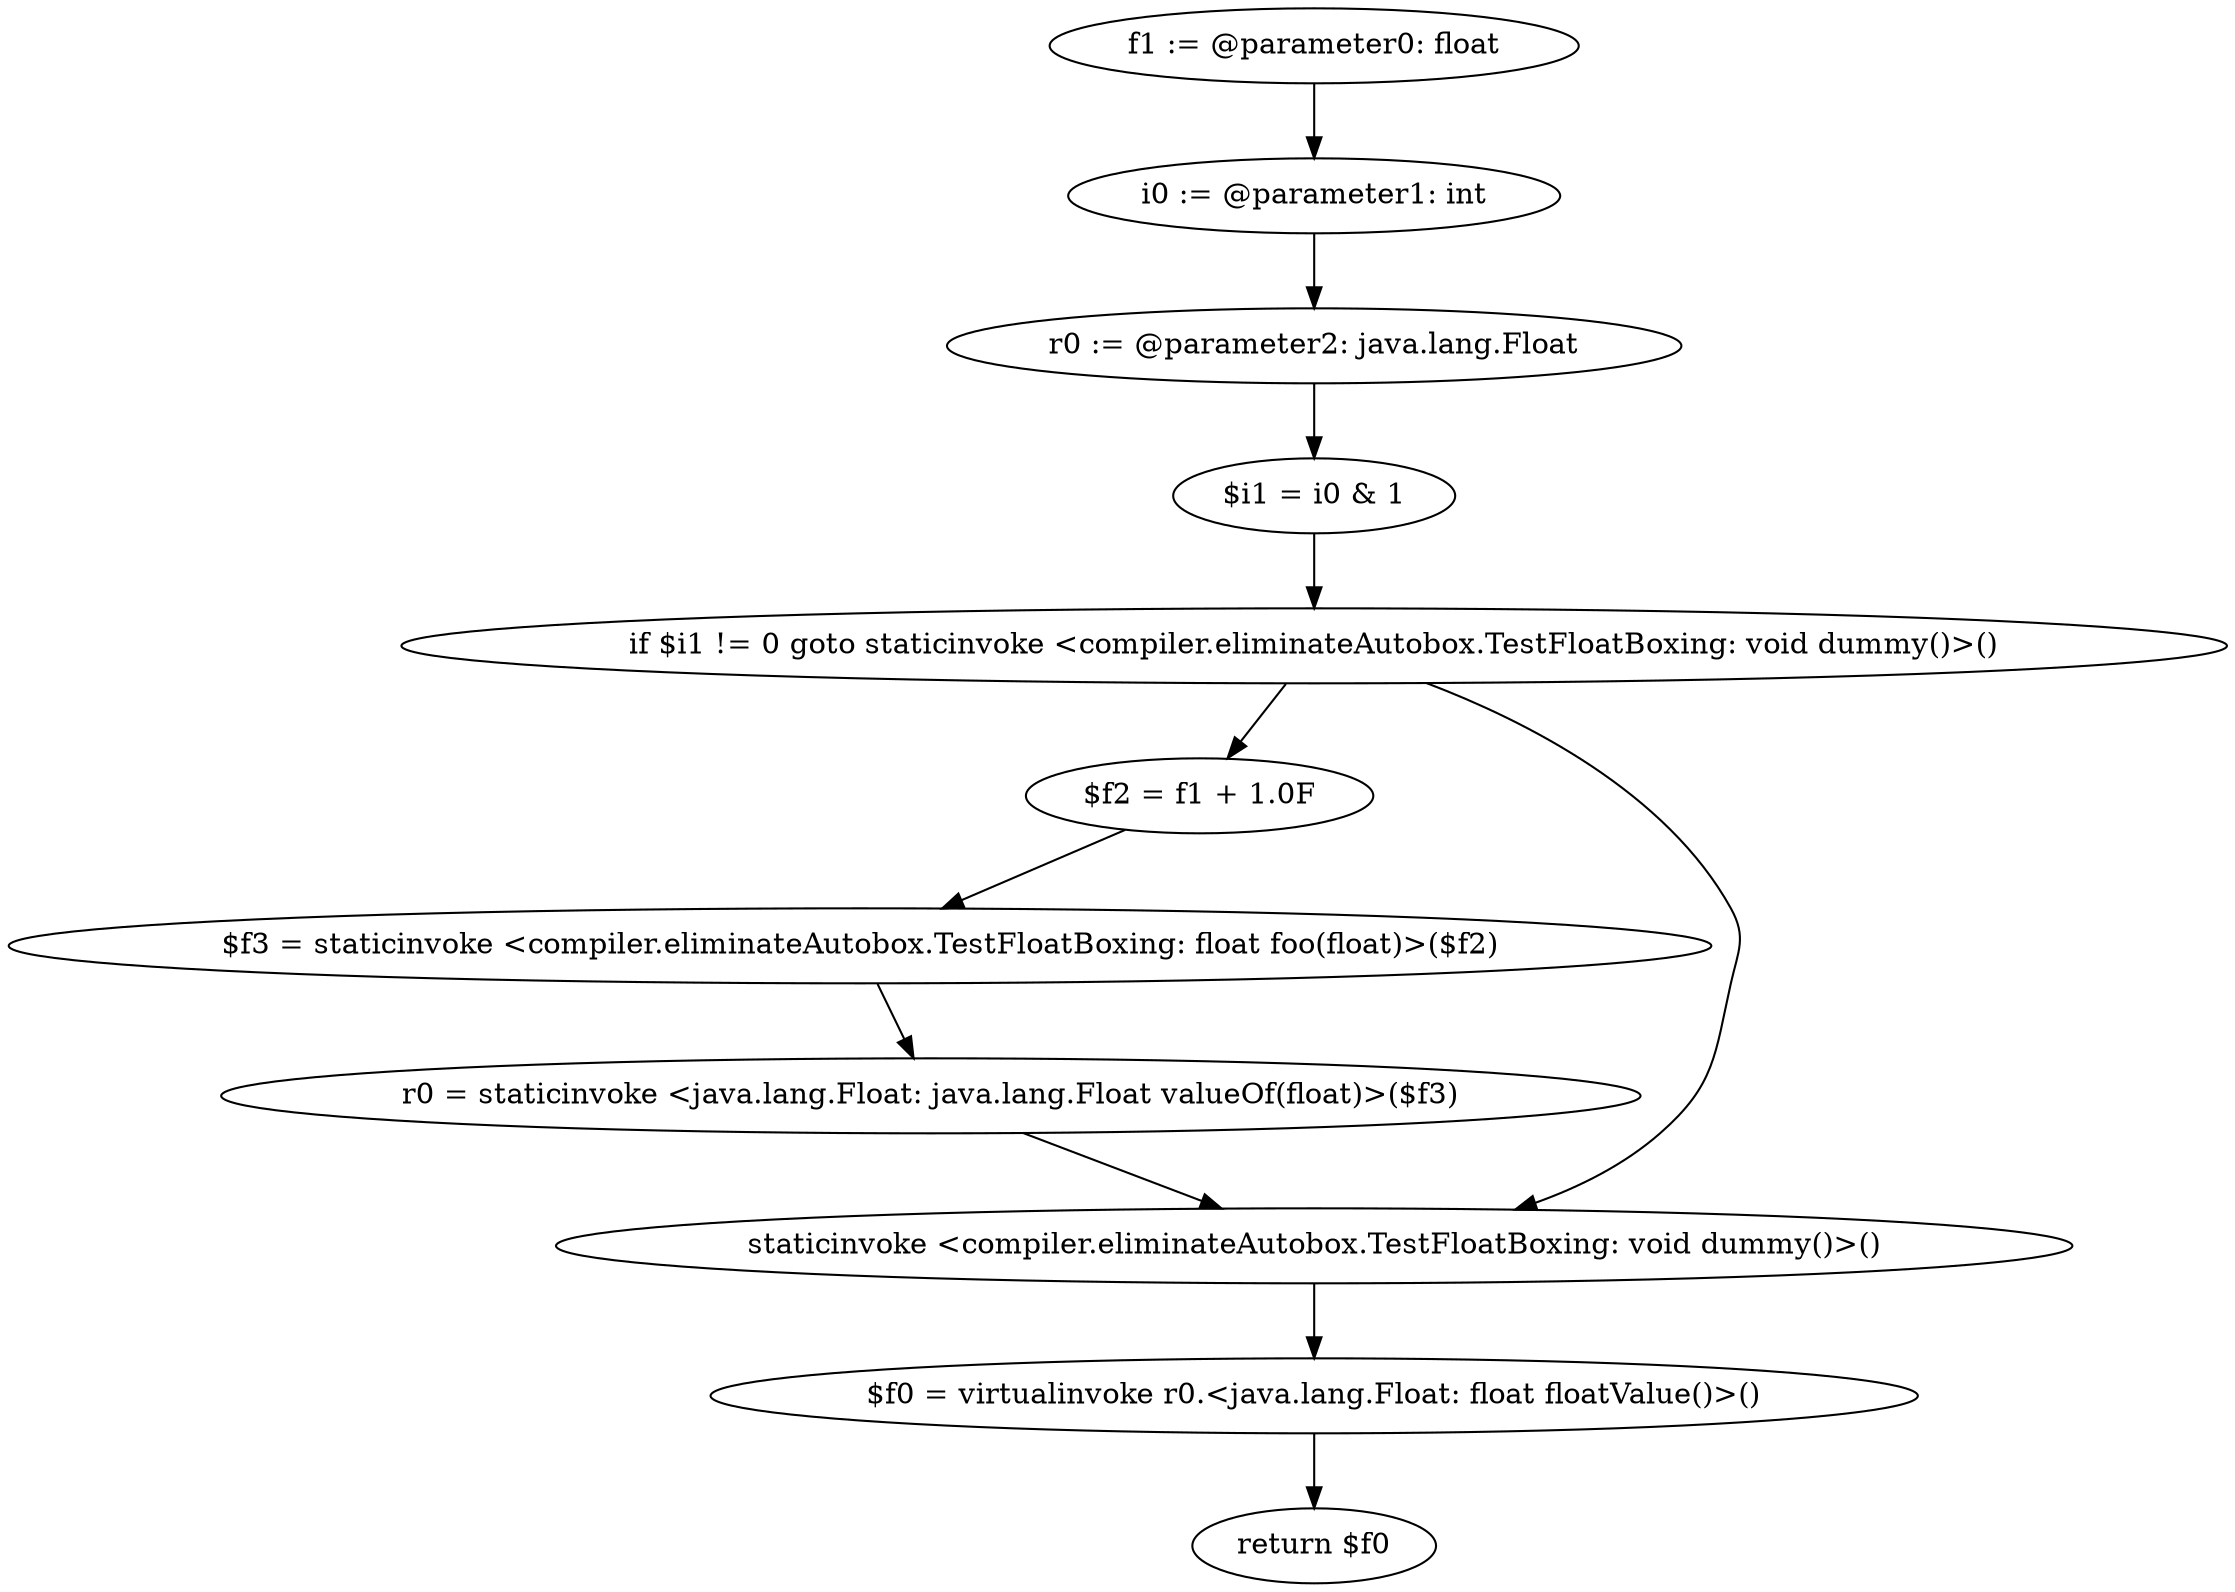 digraph "unitGraph" {
    "f1 := @parameter0: float"
    "i0 := @parameter1: int"
    "r0 := @parameter2: java.lang.Float"
    "$i1 = i0 & 1"
    "if $i1 != 0 goto staticinvoke <compiler.eliminateAutobox.TestFloatBoxing: void dummy()>()"
    "$f2 = f1 + 1.0F"
    "$f3 = staticinvoke <compiler.eliminateAutobox.TestFloatBoxing: float foo(float)>($f2)"
    "r0 = staticinvoke <java.lang.Float: java.lang.Float valueOf(float)>($f3)"
    "staticinvoke <compiler.eliminateAutobox.TestFloatBoxing: void dummy()>()"
    "$f0 = virtualinvoke r0.<java.lang.Float: float floatValue()>()"
    "return $f0"
    "f1 := @parameter0: float"->"i0 := @parameter1: int";
    "i0 := @parameter1: int"->"r0 := @parameter2: java.lang.Float";
    "r0 := @parameter2: java.lang.Float"->"$i1 = i0 & 1";
    "$i1 = i0 & 1"->"if $i1 != 0 goto staticinvoke <compiler.eliminateAutobox.TestFloatBoxing: void dummy()>()";
    "if $i1 != 0 goto staticinvoke <compiler.eliminateAutobox.TestFloatBoxing: void dummy()>()"->"$f2 = f1 + 1.0F";
    "if $i1 != 0 goto staticinvoke <compiler.eliminateAutobox.TestFloatBoxing: void dummy()>()"->"staticinvoke <compiler.eliminateAutobox.TestFloatBoxing: void dummy()>()";
    "$f2 = f1 + 1.0F"->"$f3 = staticinvoke <compiler.eliminateAutobox.TestFloatBoxing: float foo(float)>($f2)";
    "$f3 = staticinvoke <compiler.eliminateAutobox.TestFloatBoxing: float foo(float)>($f2)"->"r0 = staticinvoke <java.lang.Float: java.lang.Float valueOf(float)>($f3)";
    "r0 = staticinvoke <java.lang.Float: java.lang.Float valueOf(float)>($f3)"->"staticinvoke <compiler.eliminateAutobox.TestFloatBoxing: void dummy()>()";
    "staticinvoke <compiler.eliminateAutobox.TestFloatBoxing: void dummy()>()"->"$f0 = virtualinvoke r0.<java.lang.Float: float floatValue()>()";
    "$f0 = virtualinvoke r0.<java.lang.Float: float floatValue()>()"->"return $f0";
}
